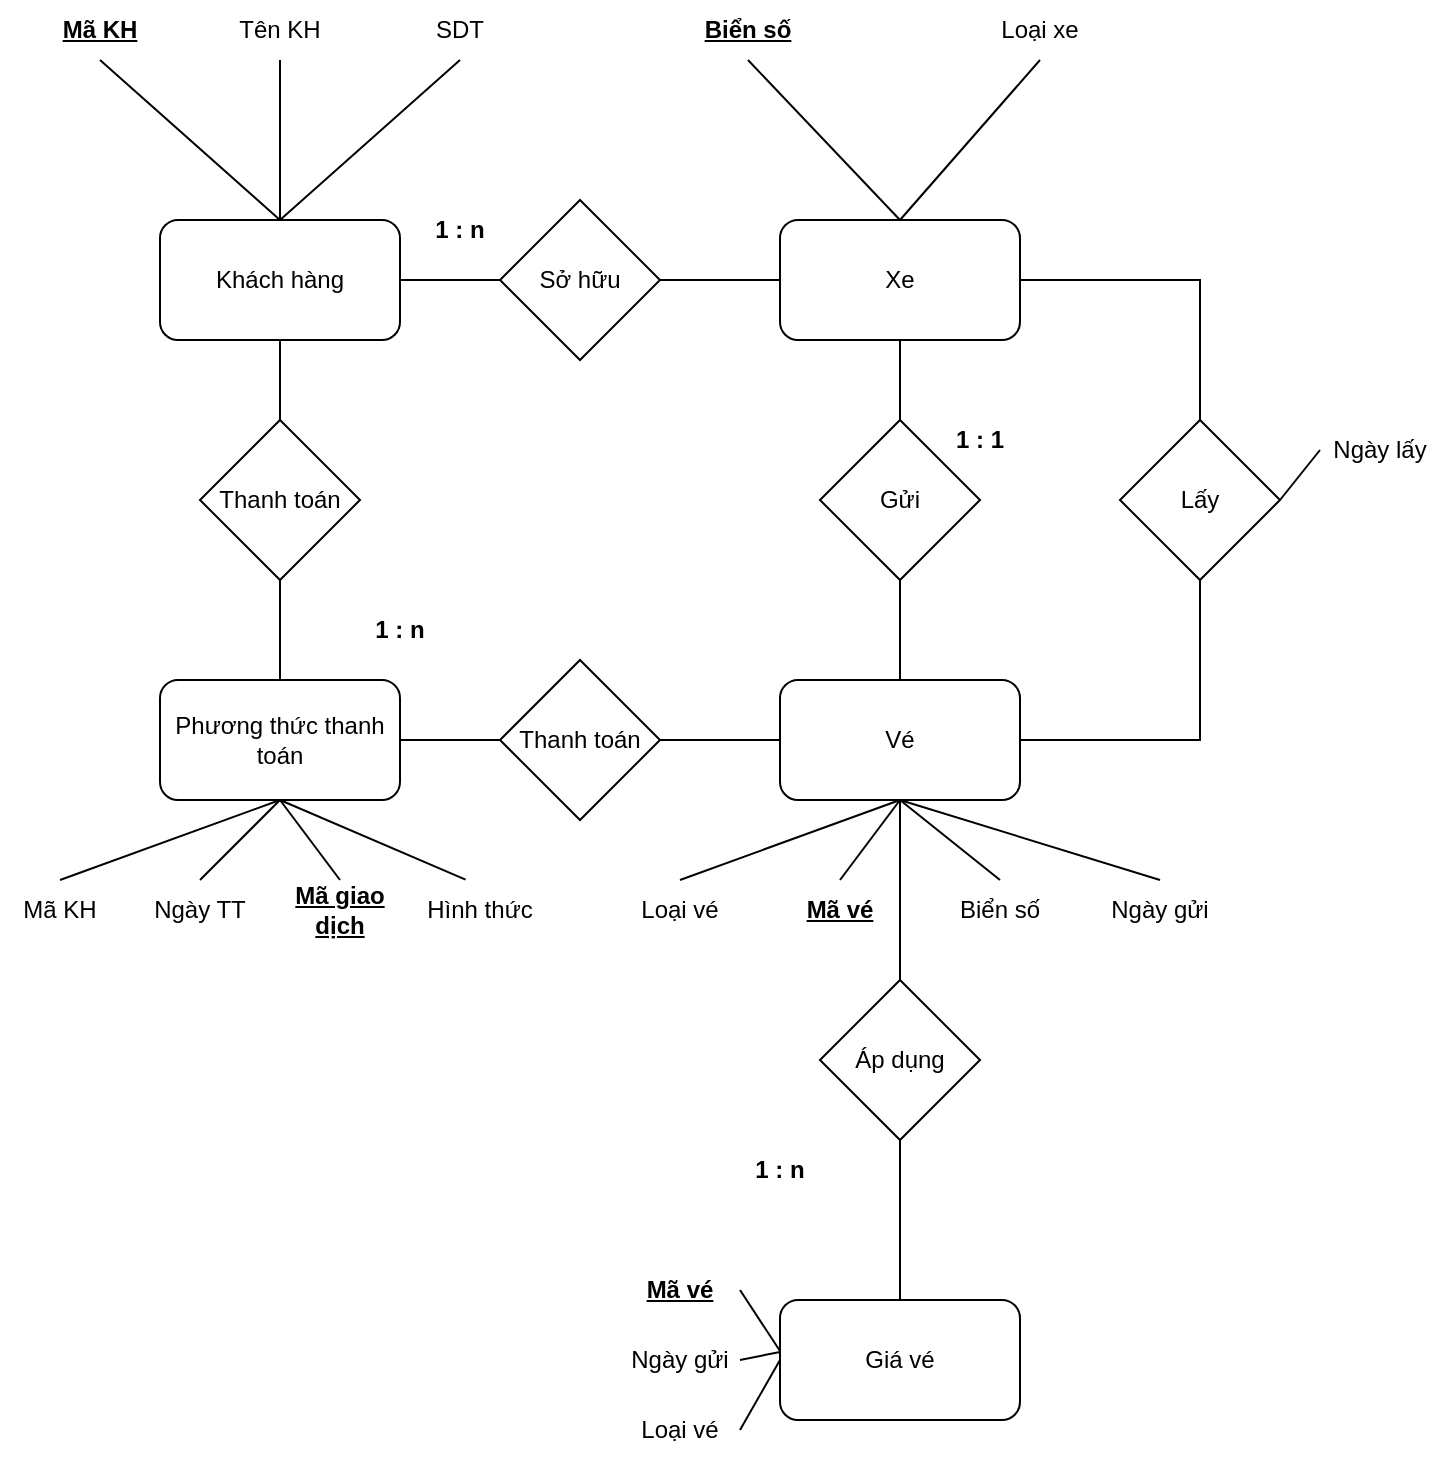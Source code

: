 <mxfile version="27.0.9">
  <diagram name="Trang-1" id="S-2je2eurMrm90QFYBgh">
    <mxGraphModel dx="1034" dy="1743" grid="1" gridSize="10" guides="1" tooltips="1" connect="1" arrows="1" fold="1" page="1" pageScale="1" pageWidth="827" pageHeight="1169" math="0" shadow="0">
      <root>
        <mxCell id="0" />
        <mxCell id="1" parent="0" />
        <mxCell id="iRWhJuN0isPmYytV-stX-1" value="Khách hàng" style="rounded=1;whiteSpace=wrap;html=1;" vertex="1" parent="1">
          <mxGeometry x="90" y="-840" width="120" height="60" as="geometry" />
        </mxCell>
        <mxCell id="iRWhJuN0isPmYytV-stX-2" value="&lt;b&gt;&lt;u&gt;Mã KH&lt;/u&gt;&lt;/b&gt;" style="text;html=1;align=center;verticalAlign=middle;whiteSpace=wrap;rounded=0;" vertex="1" parent="1">
          <mxGeometry x="30" y="-950" width="60" height="30" as="geometry" />
        </mxCell>
        <mxCell id="iRWhJuN0isPmYytV-stX-4" value="Tên KH" style="text;html=1;align=center;verticalAlign=middle;whiteSpace=wrap;rounded=0;" vertex="1" parent="1">
          <mxGeometry x="120" y="-950" width="60" height="30" as="geometry" />
        </mxCell>
        <mxCell id="iRWhJuN0isPmYytV-stX-6" value="Xe" style="rounded=1;whiteSpace=wrap;html=1;" vertex="1" parent="1">
          <mxGeometry x="400" y="-840" width="120" height="60" as="geometry" />
        </mxCell>
        <mxCell id="iRWhJuN0isPmYytV-stX-7" value="&lt;b&gt;&lt;u&gt;Biển số&lt;/u&gt;&lt;/b&gt;" style="text;html=1;align=center;verticalAlign=middle;whiteSpace=wrap;rounded=0;" vertex="1" parent="1">
          <mxGeometry x="354" y="-950" width="60" height="30" as="geometry" />
        </mxCell>
        <mxCell id="iRWhJuN0isPmYytV-stX-8" value="Loại xe" style="text;html=1;align=center;verticalAlign=middle;whiteSpace=wrap;rounded=0;" vertex="1" parent="1">
          <mxGeometry x="500" y="-950" width="60" height="30" as="geometry" />
        </mxCell>
        <mxCell id="iRWhJuN0isPmYytV-stX-9" value="Sở hữu" style="rhombus;whiteSpace=wrap;html=1;" vertex="1" parent="1">
          <mxGeometry x="260" y="-850" width="80" height="80" as="geometry" />
        </mxCell>
        <mxCell id="iRWhJuN0isPmYytV-stX-29" value="" style="endArrow=none;html=1;rounded=0;entryX=0.5;entryY=1;entryDx=0;entryDy=0;" edge="1" parent="1" target="iRWhJuN0isPmYytV-stX-8">
          <mxGeometry width="50" height="50" relative="1" as="geometry">
            <mxPoint x="460" y="-840" as="sourcePoint" />
            <mxPoint x="510" y="-890" as="targetPoint" />
          </mxGeometry>
        </mxCell>
        <mxCell id="iRWhJuN0isPmYytV-stX-30" value="" style="endArrow=none;html=1;rounded=0;exitX=0.5;exitY=0;exitDx=0;exitDy=0;entryX=0.5;entryY=1;entryDx=0;entryDy=0;" edge="1" parent="1" source="iRWhJuN0isPmYytV-stX-6" target="iRWhJuN0isPmYytV-stX-7">
          <mxGeometry width="50" height="50" relative="1" as="geometry">
            <mxPoint x="370" y="-860" as="sourcePoint" />
            <mxPoint x="420" y="-910" as="targetPoint" />
          </mxGeometry>
        </mxCell>
        <mxCell id="iRWhJuN0isPmYytV-stX-33" value="" style="endArrow=none;html=1;rounded=0;exitX=1;exitY=0.5;exitDx=0;exitDy=0;" edge="1" parent="1" source="iRWhJuN0isPmYytV-stX-9">
          <mxGeometry width="50" height="50" relative="1" as="geometry">
            <mxPoint x="350" y="-760" as="sourcePoint" />
            <mxPoint x="400" y="-810" as="targetPoint" />
          </mxGeometry>
        </mxCell>
        <mxCell id="iRWhJuN0isPmYytV-stX-34" value="" style="endArrow=none;html=1;rounded=0;exitX=1;exitY=0.5;exitDx=0;exitDy=0;" edge="1" parent="1" source="iRWhJuN0isPmYytV-stX-1">
          <mxGeometry width="50" height="50" relative="1" as="geometry">
            <mxPoint x="210" y="-760" as="sourcePoint" />
            <mxPoint x="260" y="-810" as="targetPoint" />
          </mxGeometry>
        </mxCell>
        <mxCell id="iRWhJuN0isPmYytV-stX-35" value="" style="endArrow=none;html=1;rounded=0;entryX=0.5;entryY=1;entryDx=0;entryDy=0;" edge="1" parent="1" target="iRWhJuN0isPmYytV-stX-4">
          <mxGeometry width="50" height="50" relative="1" as="geometry">
            <mxPoint x="150" y="-840" as="sourcePoint" />
            <mxPoint x="200" y="-890" as="targetPoint" />
          </mxGeometry>
        </mxCell>
        <mxCell id="iRWhJuN0isPmYytV-stX-36" value="" style="endArrow=none;html=1;rounded=0;entryX=0.5;entryY=1;entryDx=0;entryDy=0;" edge="1" parent="1" target="iRWhJuN0isPmYytV-stX-2">
          <mxGeometry width="50" height="50" relative="1" as="geometry">
            <mxPoint x="150" y="-840" as="sourcePoint" />
            <mxPoint x="200" y="-890" as="targetPoint" />
          </mxGeometry>
        </mxCell>
        <mxCell id="iRWhJuN0isPmYytV-stX-39" value="&lt;b&gt;1 : n&lt;/b&gt;" style="text;html=1;align=center;verticalAlign=middle;whiteSpace=wrap;rounded=0;" vertex="1" parent="1">
          <mxGeometry x="210" y="-850" width="60" height="30" as="geometry" />
        </mxCell>
        <mxCell id="iRWhJuN0isPmYytV-stX-42" value="SDT" style="text;html=1;align=center;verticalAlign=middle;whiteSpace=wrap;rounded=0;" vertex="1" parent="1">
          <mxGeometry x="210" y="-950" width="60" height="30" as="geometry" />
        </mxCell>
        <mxCell id="iRWhJuN0isPmYytV-stX-43" value="" style="endArrow=none;html=1;rounded=0;entryX=0.5;entryY=1;entryDx=0;entryDy=0;" edge="1" parent="1" target="iRWhJuN0isPmYytV-stX-42">
          <mxGeometry width="50" height="50" relative="1" as="geometry">
            <mxPoint x="150" y="-840" as="sourcePoint" />
            <mxPoint x="200" y="-890" as="targetPoint" />
          </mxGeometry>
        </mxCell>
        <mxCell id="iRWhJuN0isPmYytV-stX-46" value="Giá vé" style="rounded=1;whiteSpace=wrap;html=1;" vertex="1" parent="1">
          <mxGeometry x="400" y="-300" width="120" height="60" as="geometry" />
        </mxCell>
        <mxCell id="iRWhJuN0isPmYytV-stX-49" value="&lt;u&gt;&lt;b&gt;Mã vé&lt;/b&gt;&lt;/u&gt;" style="text;html=1;align=center;verticalAlign=middle;whiteSpace=wrap;rounded=0;" vertex="1" parent="1">
          <mxGeometry x="320" y="-320" width="60" height="30" as="geometry" />
        </mxCell>
        <mxCell id="iRWhJuN0isPmYytV-stX-51" value="Gửi" style="rhombus;whiteSpace=wrap;html=1;" vertex="1" parent="1">
          <mxGeometry x="420" y="-740" width="80" height="80" as="geometry" />
        </mxCell>
        <mxCell id="iRWhJuN0isPmYytV-stX-53" value="" style="endArrow=none;html=1;rounded=0;entryX=0.5;entryY=1;entryDx=0;entryDy=0;" edge="1" parent="1" target="iRWhJuN0isPmYytV-stX-6">
          <mxGeometry width="50" height="50" relative="1" as="geometry">
            <mxPoint x="460" y="-740" as="sourcePoint" />
            <mxPoint x="510" y="-790" as="targetPoint" />
          </mxGeometry>
        </mxCell>
        <mxCell id="iRWhJuN0isPmYytV-stX-58" value="Ngày gửi" style="text;html=1;align=center;verticalAlign=middle;whiteSpace=wrap;rounded=0;" vertex="1" parent="1">
          <mxGeometry x="320" y="-285" width="60" height="30" as="geometry" />
        </mxCell>
        <mxCell id="iRWhJuN0isPmYytV-stX-62" value="Lấy" style="rhombus;whiteSpace=wrap;html=1;" vertex="1" parent="1">
          <mxGeometry x="570" y="-740" width="80" height="80" as="geometry" />
        </mxCell>
        <mxCell id="iRWhJuN0isPmYytV-stX-65" value="" style="endArrow=none;html=1;rounded=0;exitX=1;exitY=0.5;exitDx=0;exitDy=0;" edge="1" parent="1" source="iRWhJuN0isPmYytV-stX-49">
          <mxGeometry width="50" height="50" relative="1" as="geometry">
            <mxPoint x="350" y="-224.5" as="sourcePoint" />
            <mxPoint x="400" y="-274.5" as="targetPoint" />
          </mxGeometry>
        </mxCell>
        <mxCell id="iRWhJuN0isPmYytV-stX-67" value="" style="endArrow=none;html=1;rounded=0;exitX=1;exitY=0.5;exitDx=0;exitDy=0;" edge="1" parent="1" source="iRWhJuN0isPmYytV-stX-58">
          <mxGeometry width="50" height="50" relative="1" as="geometry">
            <mxPoint x="350" y="-224" as="sourcePoint" />
            <mxPoint x="400" y="-274" as="targetPoint" />
          </mxGeometry>
        </mxCell>
        <mxCell id="iRWhJuN0isPmYytV-stX-69" value="" style="endArrow=none;html=1;rounded=0;entryX=0.5;entryY=0;entryDx=0;entryDy=0;" edge="1" parent="1" target="iRWhJuN0isPmYytV-stX-62">
          <mxGeometry width="50" height="50" relative="1" as="geometry">
            <mxPoint x="520" y="-810" as="sourcePoint" />
            <mxPoint x="570" y="-860" as="targetPoint" />
            <Array as="points">
              <mxPoint x="610" y="-810" />
            </Array>
          </mxGeometry>
        </mxCell>
        <mxCell id="iRWhJuN0isPmYytV-stX-70" value="Ngày lấy" style="text;html=1;align=center;verticalAlign=middle;whiteSpace=wrap;rounded=0;" vertex="1" parent="1">
          <mxGeometry x="670" y="-740" width="60" height="30" as="geometry" />
        </mxCell>
        <mxCell id="iRWhJuN0isPmYytV-stX-71" value="" style="endArrow=none;html=1;rounded=0;entryX=0;entryY=0.5;entryDx=0;entryDy=0;" edge="1" parent="1" target="iRWhJuN0isPmYytV-stX-70">
          <mxGeometry width="50" height="50" relative="1" as="geometry">
            <mxPoint x="650" y="-700" as="sourcePoint" />
            <mxPoint x="700" y="-750" as="targetPoint" />
          </mxGeometry>
        </mxCell>
        <mxCell id="iRWhJuN0isPmYytV-stX-72" value="Thanh toán" style="rhombus;whiteSpace=wrap;html=1;" vertex="1" parent="1">
          <mxGeometry x="110" y="-740" width="80" height="80" as="geometry" />
        </mxCell>
        <mxCell id="iRWhJuN0isPmYytV-stX-79" value="" style="endArrow=none;html=1;rounded=0;exitX=0.5;exitY=0;exitDx=0;exitDy=0;entryX=0.5;entryY=1;entryDx=0;entryDy=0;" edge="1" parent="1" source="iRWhJuN0isPmYytV-stX-72" target="iRWhJuN0isPmYytV-stX-1">
          <mxGeometry width="50" height="50" relative="1" as="geometry">
            <mxPoint x="90" y="-720" as="sourcePoint" />
            <mxPoint x="150" y="-770" as="targetPoint" />
          </mxGeometry>
        </mxCell>
        <mxCell id="iRWhJuN0isPmYytV-stX-81" value="&lt;b&gt;1 : 1&lt;/b&gt;" style="text;html=1;align=center;verticalAlign=middle;whiteSpace=wrap;rounded=0;" vertex="1" parent="1">
          <mxGeometry x="470" y="-745" width="60" height="30" as="geometry" />
        </mxCell>
        <mxCell id="iRWhJuN0isPmYytV-stX-82" value="Vé" style="rounded=1;whiteSpace=wrap;html=1;" vertex="1" parent="1">
          <mxGeometry x="400" y="-610" width="120" height="60" as="geometry" />
        </mxCell>
        <mxCell id="iRWhJuN0isPmYytV-stX-83" value="" style="endArrow=none;html=1;rounded=0;exitX=0.5;exitY=0;exitDx=0;exitDy=0;" edge="1" parent="1" source="iRWhJuN0isPmYytV-stX-82">
          <mxGeometry width="50" height="50" relative="1" as="geometry">
            <mxPoint x="410" y="-610" as="sourcePoint" />
            <mxPoint x="460" y="-660" as="targetPoint" />
          </mxGeometry>
        </mxCell>
        <mxCell id="iRWhJuN0isPmYytV-stX-84" value="Loại vé" style="text;html=1;align=center;verticalAlign=middle;whiteSpace=wrap;rounded=0;" vertex="1" parent="1">
          <mxGeometry x="320" y="-510" width="60" height="30" as="geometry" />
        </mxCell>
        <mxCell id="iRWhJuN0isPmYytV-stX-85" value="&lt;u&gt;&lt;b&gt;Mã vé&lt;/b&gt;&lt;/u&gt;" style="text;html=1;align=center;verticalAlign=middle;whiteSpace=wrap;rounded=0;" vertex="1" parent="1">
          <mxGeometry x="400" y="-510" width="60" height="30" as="geometry" />
        </mxCell>
        <mxCell id="iRWhJuN0isPmYytV-stX-86" value="Biển số" style="text;html=1;align=center;verticalAlign=middle;whiteSpace=wrap;rounded=0;" vertex="1" parent="1">
          <mxGeometry x="480" y="-510" width="60" height="30" as="geometry" />
        </mxCell>
        <mxCell id="iRWhJuN0isPmYytV-stX-87" value="Ngày gửi" style="text;html=1;align=center;verticalAlign=middle;whiteSpace=wrap;rounded=0;" vertex="1" parent="1">
          <mxGeometry x="560" y="-510" width="60" height="30" as="geometry" />
        </mxCell>
        <mxCell id="iRWhJuN0isPmYytV-stX-88" value="Áp dụng" style="rhombus;whiteSpace=wrap;html=1;" vertex="1" parent="1">
          <mxGeometry x="420" y="-460" width="80" height="80" as="geometry" />
        </mxCell>
        <mxCell id="iRWhJuN0isPmYytV-stX-89" value="Loại vé" style="text;html=1;align=center;verticalAlign=middle;whiteSpace=wrap;rounded=0;" vertex="1" parent="1">
          <mxGeometry x="320" y="-250" width="60" height="30" as="geometry" />
        </mxCell>
        <mxCell id="iRWhJuN0isPmYytV-stX-90" value="" style="endArrow=none;html=1;rounded=0;exitX=1;exitY=0.5;exitDx=0;exitDy=0;" edge="1" parent="1" source="iRWhJuN0isPmYytV-stX-89">
          <mxGeometry width="50" height="50" relative="1" as="geometry">
            <mxPoint x="350" y="-220" as="sourcePoint" />
            <mxPoint x="400" y="-270" as="targetPoint" />
          </mxGeometry>
        </mxCell>
        <mxCell id="iRWhJuN0isPmYytV-stX-92" value="" style="endArrow=none;html=1;rounded=0;exitX=0.5;exitY=0;exitDx=0;exitDy=0;" edge="1" parent="1" source="iRWhJuN0isPmYytV-stX-46">
          <mxGeometry width="50" height="50" relative="1" as="geometry">
            <mxPoint x="410" y="-330" as="sourcePoint" />
            <mxPoint x="460" y="-380" as="targetPoint" />
          </mxGeometry>
        </mxCell>
        <mxCell id="iRWhJuN0isPmYytV-stX-93" value="" style="endArrow=none;html=1;rounded=0;exitX=0.5;exitY=0;exitDx=0;exitDy=0;" edge="1" parent="1" source="iRWhJuN0isPmYytV-stX-88">
          <mxGeometry width="50" height="50" relative="1" as="geometry">
            <mxPoint x="410" y="-500" as="sourcePoint" />
            <mxPoint x="460" y="-550" as="targetPoint" />
          </mxGeometry>
        </mxCell>
        <mxCell id="iRWhJuN0isPmYytV-stX-94" value="Phương thức thanh toán" style="rounded=1;whiteSpace=wrap;html=1;" vertex="1" parent="1">
          <mxGeometry x="90" y="-610" width="120" height="60" as="geometry" />
        </mxCell>
        <mxCell id="iRWhJuN0isPmYytV-stX-95" value="Thanh toán" style="rhombus;whiteSpace=wrap;html=1;" vertex="1" parent="1">
          <mxGeometry x="260" y="-620" width="80" height="80" as="geometry" />
        </mxCell>
        <mxCell id="iRWhJuN0isPmYytV-stX-96" value="" style="endArrow=none;html=1;rounded=0;exitX=0.5;exitY=0;exitDx=0;exitDy=0;" edge="1" parent="1" source="iRWhJuN0isPmYytV-stX-94">
          <mxGeometry width="50" height="50" relative="1" as="geometry">
            <mxPoint x="100" y="-610" as="sourcePoint" />
            <mxPoint x="150" y="-660" as="targetPoint" />
          </mxGeometry>
        </mxCell>
        <mxCell id="iRWhJuN0isPmYytV-stX-97" value="" style="endArrow=none;html=1;rounded=0;entryX=0;entryY=0.5;entryDx=0;entryDy=0;" edge="1" parent="1" target="iRWhJuN0isPmYytV-stX-82">
          <mxGeometry width="50" height="50" relative="1" as="geometry">
            <mxPoint x="340" y="-580" as="sourcePoint" />
            <mxPoint x="390" y="-630" as="targetPoint" />
          </mxGeometry>
        </mxCell>
        <mxCell id="iRWhJuN0isPmYytV-stX-98" value="" style="endArrow=none;html=1;rounded=0;exitX=1;exitY=0.5;exitDx=0;exitDy=0;" edge="1" parent="1" source="iRWhJuN0isPmYytV-stX-94">
          <mxGeometry width="50" height="50" relative="1" as="geometry">
            <mxPoint x="210" y="-530" as="sourcePoint" />
            <mxPoint x="260" y="-580" as="targetPoint" />
          </mxGeometry>
        </mxCell>
        <mxCell id="iRWhJuN0isPmYytV-stX-99" value="" style="endArrow=none;html=1;rounded=0;exitX=1;exitY=0.5;exitDx=0;exitDy=0;" edge="1" parent="1" source="iRWhJuN0isPmYytV-stX-82">
          <mxGeometry width="50" height="50" relative="1" as="geometry">
            <mxPoint x="560" y="-610" as="sourcePoint" />
            <mxPoint x="610" y="-660" as="targetPoint" />
            <Array as="points">
              <mxPoint x="610" y="-580" />
            </Array>
          </mxGeometry>
        </mxCell>
        <mxCell id="iRWhJuN0isPmYytV-stX-100" value="" style="endArrow=none;html=1;rounded=0;exitX=0.5;exitY=0;exitDx=0;exitDy=0;" edge="1" parent="1" source="iRWhJuN0isPmYytV-stX-84">
          <mxGeometry width="50" height="50" relative="1" as="geometry">
            <mxPoint x="410" y="-500" as="sourcePoint" />
            <mxPoint x="460" y="-550" as="targetPoint" />
          </mxGeometry>
        </mxCell>
        <mxCell id="iRWhJuN0isPmYytV-stX-101" value="" style="endArrow=none;html=1;rounded=0;exitX=0.5;exitY=0;exitDx=0;exitDy=0;" edge="1" parent="1" source="iRWhJuN0isPmYytV-stX-85">
          <mxGeometry width="50" height="50" relative="1" as="geometry">
            <mxPoint x="410" y="-500" as="sourcePoint" />
            <mxPoint x="460" y="-550" as="targetPoint" />
          </mxGeometry>
        </mxCell>
        <mxCell id="iRWhJuN0isPmYytV-stX-102" value="" style="endArrow=none;html=1;rounded=0;exitX=0.5;exitY=0;exitDx=0;exitDy=0;" edge="1" parent="1" source="iRWhJuN0isPmYytV-stX-86">
          <mxGeometry width="50" height="50" relative="1" as="geometry">
            <mxPoint x="410" y="-500" as="sourcePoint" />
            <mxPoint x="460" y="-550" as="targetPoint" />
          </mxGeometry>
        </mxCell>
        <mxCell id="iRWhJuN0isPmYytV-stX-103" value="" style="endArrow=none;html=1;rounded=0;exitX=0.5;exitY=0;exitDx=0;exitDy=0;" edge="1" parent="1" source="iRWhJuN0isPmYytV-stX-87">
          <mxGeometry width="50" height="50" relative="1" as="geometry">
            <mxPoint x="410" y="-500" as="sourcePoint" />
            <mxPoint x="460" y="-550" as="targetPoint" />
          </mxGeometry>
        </mxCell>
        <mxCell id="iRWhJuN0isPmYytV-stX-104" value="&lt;b&gt;1 : n&lt;/b&gt;" style="text;html=1;align=center;verticalAlign=middle;whiteSpace=wrap;rounded=0;" vertex="1" parent="1">
          <mxGeometry x="180" y="-650" width="60" height="30" as="geometry" />
        </mxCell>
        <mxCell id="iRWhJuN0isPmYytV-stX-105" value="Mã KH" style="text;html=1;align=center;verticalAlign=middle;whiteSpace=wrap;rounded=0;" vertex="1" parent="1">
          <mxGeometry x="10" y="-510" width="60" height="30" as="geometry" />
        </mxCell>
        <mxCell id="iRWhJuN0isPmYytV-stX-106" value="Ngày TT" style="text;html=1;align=center;verticalAlign=middle;whiteSpace=wrap;rounded=0;" vertex="1" parent="1">
          <mxGeometry x="80" y="-510" width="60" height="30" as="geometry" />
        </mxCell>
        <mxCell id="iRWhJuN0isPmYytV-stX-107" value="&lt;b&gt;&lt;u&gt;Mã giao dịch&lt;/u&gt;&lt;/b&gt;" style="text;html=1;align=center;verticalAlign=middle;whiteSpace=wrap;rounded=0;" vertex="1" parent="1">
          <mxGeometry x="150" y="-510" width="60" height="30" as="geometry" />
        </mxCell>
        <mxCell id="iRWhJuN0isPmYytV-stX-108" value="Hình thức" style="text;html=1;align=center;verticalAlign=middle;whiteSpace=wrap;rounded=0;" vertex="1" parent="1">
          <mxGeometry x="220" y="-510" width="60" height="30" as="geometry" />
        </mxCell>
        <mxCell id="iRWhJuN0isPmYytV-stX-109" value="" style="endArrow=none;html=1;rounded=0;exitX=0.5;exitY=0;exitDx=0;exitDy=0;" edge="1" parent="1" source="iRWhJuN0isPmYytV-stX-105">
          <mxGeometry width="50" height="50" relative="1" as="geometry">
            <mxPoint x="100" y="-500" as="sourcePoint" />
            <mxPoint x="150" y="-550" as="targetPoint" />
          </mxGeometry>
        </mxCell>
        <mxCell id="iRWhJuN0isPmYytV-stX-110" value="" style="endArrow=none;html=1;rounded=0;exitX=0.5;exitY=0;exitDx=0;exitDy=0;" edge="1" parent="1" source="iRWhJuN0isPmYytV-stX-106">
          <mxGeometry width="50" height="50" relative="1" as="geometry">
            <mxPoint x="100" y="-500" as="sourcePoint" />
            <mxPoint x="150" y="-550" as="targetPoint" />
          </mxGeometry>
        </mxCell>
        <mxCell id="iRWhJuN0isPmYytV-stX-111" value="" style="endArrow=none;html=1;rounded=0;exitX=0.5;exitY=0;exitDx=0;exitDy=0;" edge="1" parent="1" source="iRWhJuN0isPmYytV-stX-107">
          <mxGeometry width="50" height="50" relative="1" as="geometry">
            <mxPoint x="100" y="-500" as="sourcePoint" />
            <mxPoint x="150" y="-550" as="targetPoint" />
          </mxGeometry>
        </mxCell>
        <mxCell id="iRWhJuN0isPmYytV-stX-112" value="" style="endArrow=none;html=1;rounded=0;exitX=0.38;exitY=-0.007;exitDx=0;exitDy=0;exitPerimeter=0;" edge="1" parent="1" source="iRWhJuN0isPmYytV-stX-108">
          <mxGeometry width="50" height="50" relative="1" as="geometry">
            <mxPoint x="100" y="-500" as="sourcePoint" />
            <mxPoint x="150" y="-550" as="targetPoint" />
          </mxGeometry>
        </mxCell>
        <mxCell id="iRWhJuN0isPmYytV-stX-113" value="&lt;b&gt;1 : n&lt;/b&gt;" style="text;html=1;align=center;verticalAlign=middle;whiteSpace=wrap;rounded=0;" vertex="1" parent="1">
          <mxGeometry x="370" y="-380" width="60" height="30" as="geometry" />
        </mxCell>
      </root>
    </mxGraphModel>
  </diagram>
</mxfile>
